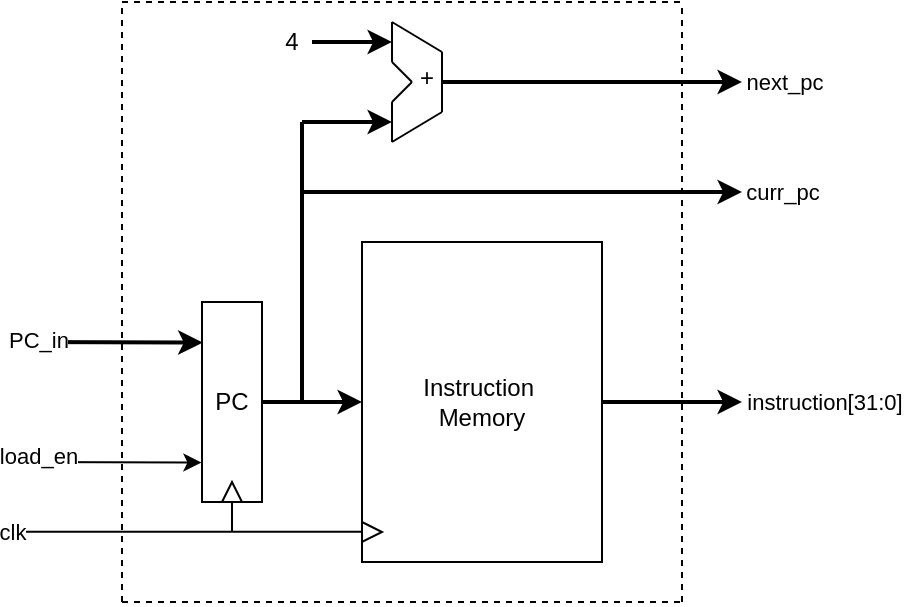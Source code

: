 <mxfile version="26.2.9">
  <diagram name="Page-1" id="rz1KJxb8txn3n5vJk-14">
    <mxGraphModel dx="649" dy="380" grid="1" gridSize="5" guides="1" tooltips="1" connect="1" arrows="1" fold="1" page="1" pageScale="1" pageWidth="827" pageHeight="1169" math="0" shadow="0">
      <root>
        <mxCell id="0" />
        <mxCell id="1" parent="0" />
        <mxCell id="Jk_b1ncWWqQqpjdfY_dw-2" style="edgeStyle=orthogonalEdgeStyle;rounded=0;orthogonalLoop=1;jettySize=auto;html=1;exitX=1;exitY=0.5;exitDx=0;exitDy=0;strokeWidth=2;" edge="1" parent="1" source="Jk_b1ncWWqQqpjdfY_dw-1">
          <mxGeometry relative="1" as="geometry">
            <mxPoint x="510" y="440" as="targetPoint" />
          </mxGeometry>
        </mxCell>
        <mxCell id="Jk_b1ncWWqQqpjdfY_dw-20" value="instruction[31:0]" style="edgeLabel;html=1;align=center;verticalAlign=middle;resizable=0;points=[];" vertex="1" connectable="0" parent="Jk_b1ncWWqQqpjdfY_dw-2">
          <mxGeometry x="0.701" y="1" relative="1" as="geometry">
            <mxPoint x="51" y="1" as="offset" />
          </mxGeometry>
        </mxCell>
        <mxCell id="Jk_b1ncWWqQqpjdfY_dw-1" value="&lt;div&gt;Instruction&amp;nbsp;&lt;/div&gt;&lt;div&gt;Memory&lt;/div&gt;" style="rounded=0;whiteSpace=wrap;html=1;" vertex="1" parent="1">
          <mxGeometry x="320" y="360" width="120" height="160" as="geometry" />
        </mxCell>
        <mxCell id="Jk_b1ncWWqQqpjdfY_dw-4" value="" style="endArrow=none;dashed=1;html=1;rounded=0;" edge="1" parent="1">
          <mxGeometry width="50" height="50" relative="1" as="geometry">
            <mxPoint x="480" y="540" as="sourcePoint" />
            <mxPoint x="480" y="240" as="targetPoint" />
          </mxGeometry>
        </mxCell>
        <mxCell id="Jk_b1ncWWqQqpjdfY_dw-5" value="" style="endArrow=none;dashed=1;html=1;rounded=0;" edge="1" parent="1">
          <mxGeometry width="50" height="50" relative="1" as="geometry">
            <mxPoint x="200" y="540" as="sourcePoint" />
            <mxPoint x="480" y="540" as="targetPoint" />
            <Array as="points">
              <mxPoint x="360" y="540" />
            </Array>
          </mxGeometry>
        </mxCell>
        <mxCell id="Jk_b1ncWWqQqpjdfY_dw-6" value="" style="endArrow=none;dashed=1;html=1;rounded=0;" edge="1" parent="1">
          <mxGeometry width="50" height="50" relative="1" as="geometry">
            <mxPoint x="200" y="540" as="sourcePoint" />
            <mxPoint x="200" y="240" as="targetPoint" />
          </mxGeometry>
        </mxCell>
        <mxCell id="Jk_b1ncWWqQqpjdfY_dw-7" value="" style="endArrow=none;dashed=1;html=1;rounded=0;" edge="1" parent="1">
          <mxGeometry width="50" height="50" relative="1" as="geometry">
            <mxPoint x="200" y="240" as="sourcePoint" />
            <mxPoint x="480" y="240" as="targetPoint" />
            <Array as="points">
              <mxPoint x="360" y="240" />
            </Array>
          </mxGeometry>
        </mxCell>
        <mxCell id="Jk_b1ncWWqQqpjdfY_dw-9" style="edgeStyle=orthogonalEdgeStyle;rounded=0;orthogonalLoop=1;jettySize=auto;html=1;exitX=1;exitY=0.5;exitDx=0;exitDy=0;entryX=0;entryY=0.5;entryDx=0;entryDy=0;strokeWidth=2;" edge="1" parent="1" source="Jk_b1ncWWqQqpjdfY_dw-8" target="Jk_b1ncWWqQqpjdfY_dw-1">
          <mxGeometry relative="1" as="geometry" />
        </mxCell>
        <mxCell id="Jk_b1ncWWqQqpjdfY_dw-8" value="PC" style="rounded=0;whiteSpace=wrap;html=1;" vertex="1" parent="1">
          <mxGeometry x="240" y="390" width="30" height="100" as="geometry" />
        </mxCell>
        <mxCell id="Jk_b1ncWWqQqpjdfY_dw-10" value="" style="endArrow=classic;html=1;rounded=0;entryX=0.01;entryY=0.203;entryDx=0;entryDy=0;entryPerimeter=0;strokeWidth=2;" edge="1" parent="1" target="Jk_b1ncWWqQqpjdfY_dw-8">
          <mxGeometry width="50" height="50" relative="1" as="geometry">
            <mxPoint x="150" y="410" as="sourcePoint" />
            <mxPoint x="150" y="370" as="targetPoint" />
          </mxGeometry>
        </mxCell>
        <mxCell id="Jk_b1ncWWqQqpjdfY_dw-17" value="&lt;div&gt;PC_in&lt;/div&gt;" style="edgeLabel;html=1;align=center;verticalAlign=middle;resizable=0;points=[];" vertex="1" connectable="0" parent="Jk_b1ncWWqQqpjdfY_dw-10">
          <mxGeometry x="-0.836" y="1" relative="1" as="geometry">
            <mxPoint as="offset" />
          </mxGeometry>
        </mxCell>
        <mxCell id="Jk_b1ncWWqQqpjdfY_dw-11" value="" style="endArrow=classic;html=1;rounded=0;entryX=-0.01;entryY=0.803;entryDx=0;entryDy=0;entryPerimeter=0;" edge="1" parent="1" target="Jk_b1ncWWqQqpjdfY_dw-8">
          <mxGeometry width="50" height="50" relative="1" as="geometry">
            <mxPoint x="150" y="470" as="sourcePoint" />
            <mxPoint x="170" y="440" as="targetPoint" />
          </mxGeometry>
        </mxCell>
        <mxCell id="Jk_b1ncWWqQqpjdfY_dw-18" value="load_en" style="edgeLabel;html=1;align=center;verticalAlign=middle;resizable=0;points=[];" vertex="1" connectable="0" parent="Jk_b1ncWWqQqpjdfY_dw-11">
          <mxGeometry x="-0.822" y="3" relative="1" as="geometry">
            <mxPoint as="offset" />
          </mxGeometry>
        </mxCell>
        <mxCell id="Jk_b1ncWWqQqpjdfY_dw-12" value="" style="triangle;whiteSpace=wrap;html=1;rotation=-90;" vertex="1" parent="1">
          <mxGeometry x="250" y="480" width="10" height="10" as="geometry" />
        </mxCell>
        <mxCell id="Jk_b1ncWWqQqpjdfY_dw-13" value="" style="triangle;whiteSpace=wrap;html=1;rotation=0;" vertex="1" parent="1">
          <mxGeometry x="320" y="500" width="10" height="10" as="geometry" />
        </mxCell>
        <mxCell id="Jk_b1ncWWqQqpjdfY_dw-14" value="" style="endArrow=none;html=1;rounded=0;exitX=0;exitY=0.5;exitDx=0;exitDy=0;" edge="1" parent="1">
          <mxGeometry width="50" height="50" relative="1" as="geometry">
            <mxPoint x="320" y="504.83" as="sourcePoint" />
            <mxPoint x="150" y="504.83" as="targetPoint" />
          </mxGeometry>
        </mxCell>
        <mxCell id="Jk_b1ncWWqQqpjdfY_dw-19" value="&lt;div&gt;clk&lt;/div&gt;" style="edgeLabel;html=1;align=center;verticalAlign=middle;resizable=0;points=[];" vertex="1" connectable="0" parent="Jk_b1ncWWqQqpjdfY_dw-14">
          <mxGeometry x="0.845" y="-3" relative="1" as="geometry">
            <mxPoint x="-18" y="3" as="offset" />
          </mxGeometry>
        </mxCell>
        <mxCell id="Jk_b1ncWWqQqpjdfY_dw-15" value="" style="endArrow=none;html=1;rounded=0;entryX=0;entryY=0.5;entryDx=0;entryDy=0;" edge="1" parent="1" target="Jk_b1ncWWqQqpjdfY_dw-12">
          <mxGeometry width="50" height="50" relative="1" as="geometry">
            <mxPoint x="255" y="500" as="sourcePoint" />
            <mxPoint x="254.83" y="490" as="targetPoint" />
            <Array as="points" />
          </mxGeometry>
        </mxCell>
        <mxCell id="Jk_b1ncWWqQqpjdfY_dw-16" value="" style="endArrow=none;html=1;rounded=0;entryX=0;entryY=0.5;entryDx=0;entryDy=0;movable=1;resizable=1;rotatable=1;deletable=1;editable=1;locked=0;connectable=1;endSize=6;spacing=1;" edge="1" parent="1" target="Jk_b1ncWWqQqpjdfY_dw-12">
          <mxGeometry width="50" height="50" relative="1" as="geometry">
            <mxPoint x="255" y="505" as="sourcePoint" />
            <mxPoint x="255" y="490" as="targetPoint" />
            <Array as="points" />
          </mxGeometry>
        </mxCell>
        <mxCell id="Jk_b1ncWWqQqpjdfY_dw-26" value="" style="endArrow=classic;html=1;rounded=0;strokeWidth=2;" edge="1" parent="1">
          <mxGeometry width="50" height="50" relative="1" as="geometry">
            <mxPoint x="290" y="335" as="sourcePoint" />
            <mxPoint x="510" y="335" as="targetPoint" />
          </mxGeometry>
        </mxCell>
        <mxCell id="Jk_b1ncWWqQqpjdfY_dw-55" value="curr_pc" style="edgeLabel;html=1;align=center;verticalAlign=middle;resizable=0;points=[];" vertex="1" connectable="0" parent="Jk_b1ncWWqQqpjdfY_dw-26">
          <mxGeometry x="-0.001" y="3" relative="1" as="geometry">
            <mxPoint x="130" y="3" as="offset" />
          </mxGeometry>
        </mxCell>
        <mxCell id="Jk_b1ncWWqQqpjdfY_dw-27" value="" style="endArrow=classic;html=1;rounded=0;strokeWidth=2;" edge="1" parent="1">
          <mxGeometry width="50" height="50" relative="1" as="geometry">
            <mxPoint x="360" y="280" as="sourcePoint" />
            <mxPoint x="510" y="280" as="targetPoint" />
          </mxGeometry>
        </mxCell>
        <mxCell id="Jk_b1ncWWqQqpjdfY_dw-54" value="next_pc" style="edgeLabel;html=1;align=center;verticalAlign=middle;resizable=0;points=[];" vertex="1" connectable="0" parent="Jk_b1ncWWqQqpjdfY_dw-27">
          <mxGeometry x="0.298" relative="1" as="geometry">
            <mxPoint x="73" as="offset" />
          </mxGeometry>
        </mxCell>
        <mxCell id="Jk_b1ncWWqQqpjdfY_dw-35" value="" style="endArrow=none;html=1;rounded=0;" edge="1" parent="1">
          <mxGeometry width="50" height="50" relative="1" as="geometry">
            <mxPoint x="335" y="310" as="sourcePoint" />
            <mxPoint x="360" y="295" as="targetPoint" />
          </mxGeometry>
        </mxCell>
        <mxCell id="Jk_b1ncWWqQqpjdfY_dw-37" value="" style="endArrow=none;html=1;rounded=0;" edge="1" parent="1">
          <mxGeometry width="50" height="50" relative="1" as="geometry">
            <mxPoint x="360" y="295" as="sourcePoint" />
            <mxPoint x="360" y="265" as="targetPoint" />
          </mxGeometry>
        </mxCell>
        <mxCell id="Jk_b1ncWWqQqpjdfY_dw-38" value="" style="endArrow=none;html=1;rounded=0;" edge="1" parent="1">
          <mxGeometry width="50" height="50" relative="1" as="geometry">
            <mxPoint x="335" y="250" as="sourcePoint" />
            <mxPoint x="360" y="265" as="targetPoint" />
          </mxGeometry>
        </mxCell>
        <mxCell id="Jk_b1ncWWqQqpjdfY_dw-39" value="" style="endArrow=none;html=1;rounded=0;" edge="1" parent="1">
          <mxGeometry width="50" height="50" relative="1" as="geometry">
            <mxPoint x="335" y="290" as="sourcePoint" />
            <mxPoint x="335" y="310" as="targetPoint" />
          </mxGeometry>
        </mxCell>
        <mxCell id="Jk_b1ncWWqQqpjdfY_dw-40" value="" style="endArrow=none;html=1;rounded=0;" edge="1" parent="1">
          <mxGeometry width="50" height="50" relative="1" as="geometry">
            <mxPoint x="335" y="250" as="sourcePoint" />
            <mxPoint x="335" y="270" as="targetPoint" />
          </mxGeometry>
        </mxCell>
        <mxCell id="Jk_b1ncWWqQqpjdfY_dw-41" value="" style="endArrow=none;html=1;rounded=0;" edge="1" parent="1">
          <mxGeometry width="50" height="50" relative="1" as="geometry">
            <mxPoint x="335" y="290" as="sourcePoint" />
            <mxPoint x="345" y="280" as="targetPoint" />
          </mxGeometry>
        </mxCell>
        <mxCell id="Jk_b1ncWWqQqpjdfY_dw-42" value="" style="endArrow=none;html=1;rounded=0;" edge="1" parent="1">
          <mxGeometry width="50" height="50" relative="1" as="geometry">
            <mxPoint x="335" y="270" as="sourcePoint" />
            <mxPoint x="345" y="280" as="targetPoint" />
          </mxGeometry>
        </mxCell>
        <mxCell id="Jk_b1ncWWqQqpjdfY_dw-47" value="&lt;div&gt;+&lt;/div&gt;" style="text;html=1;align=center;verticalAlign=middle;whiteSpace=wrap;rounded=0;" vertex="1" parent="1">
          <mxGeometry x="345" y="275" width="15" height="5" as="geometry" />
        </mxCell>
        <mxCell id="Jk_b1ncWWqQqpjdfY_dw-49" value="" style="endArrow=none;html=1;rounded=0;strokeWidth=2;" edge="1" parent="1">
          <mxGeometry width="50" height="50" relative="1" as="geometry">
            <mxPoint x="290" y="440" as="sourcePoint" />
            <mxPoint x="290" y="300" as="targetPoint" />
          </mxGeometry>
        </mxCell>
        <mxCell id="Jk_b1ncWWqQqpjdfY_dw-50" value="&lt;div&gt;4&lt;/div&gt;" style="text;html=1;align=center;verticalAlign=middle;whiteSpace=wrap;rounded=0;" vertex="1" parent="1">
          <mxGeometry x="280" y="245" width="10" height="30" as="geometry" />
        </mxCell>
        <mxCell id="Jk_b1ncWWqQqpjdfY_dw-51" value="" style="endArrow=classic;html=1;rounded=0;strokeWidth=2;" edge="1" parent="1">
          <mxGeometry width="50" height="50" relative="1" as="geometry">
            <mxPoint x="290" y="300" as="sourcePoint" />
            <mxPoint x="335" y="300" as="targetPoint" />
          </mxGeometry>
        </mxCell>
        <mxCell id="Jk_b1ncWWqQqpjdfY_dw-53" value="" style="endArrow=classic;html=1;rounded=0;strokeWidth=2;" edge="1" parent="1">
          <mxGeometry width="50" height="50" relative="1" as="geometry">
            <mxPoint x="295" y="260" as="sourcePoint" />
            <mxPoint x="335" y="260" as="targetPoint" />
          </mxGeometry>
        </mxCell>
      </root>
    </mxGraphModel>
  </diagram>
</mxfile>
